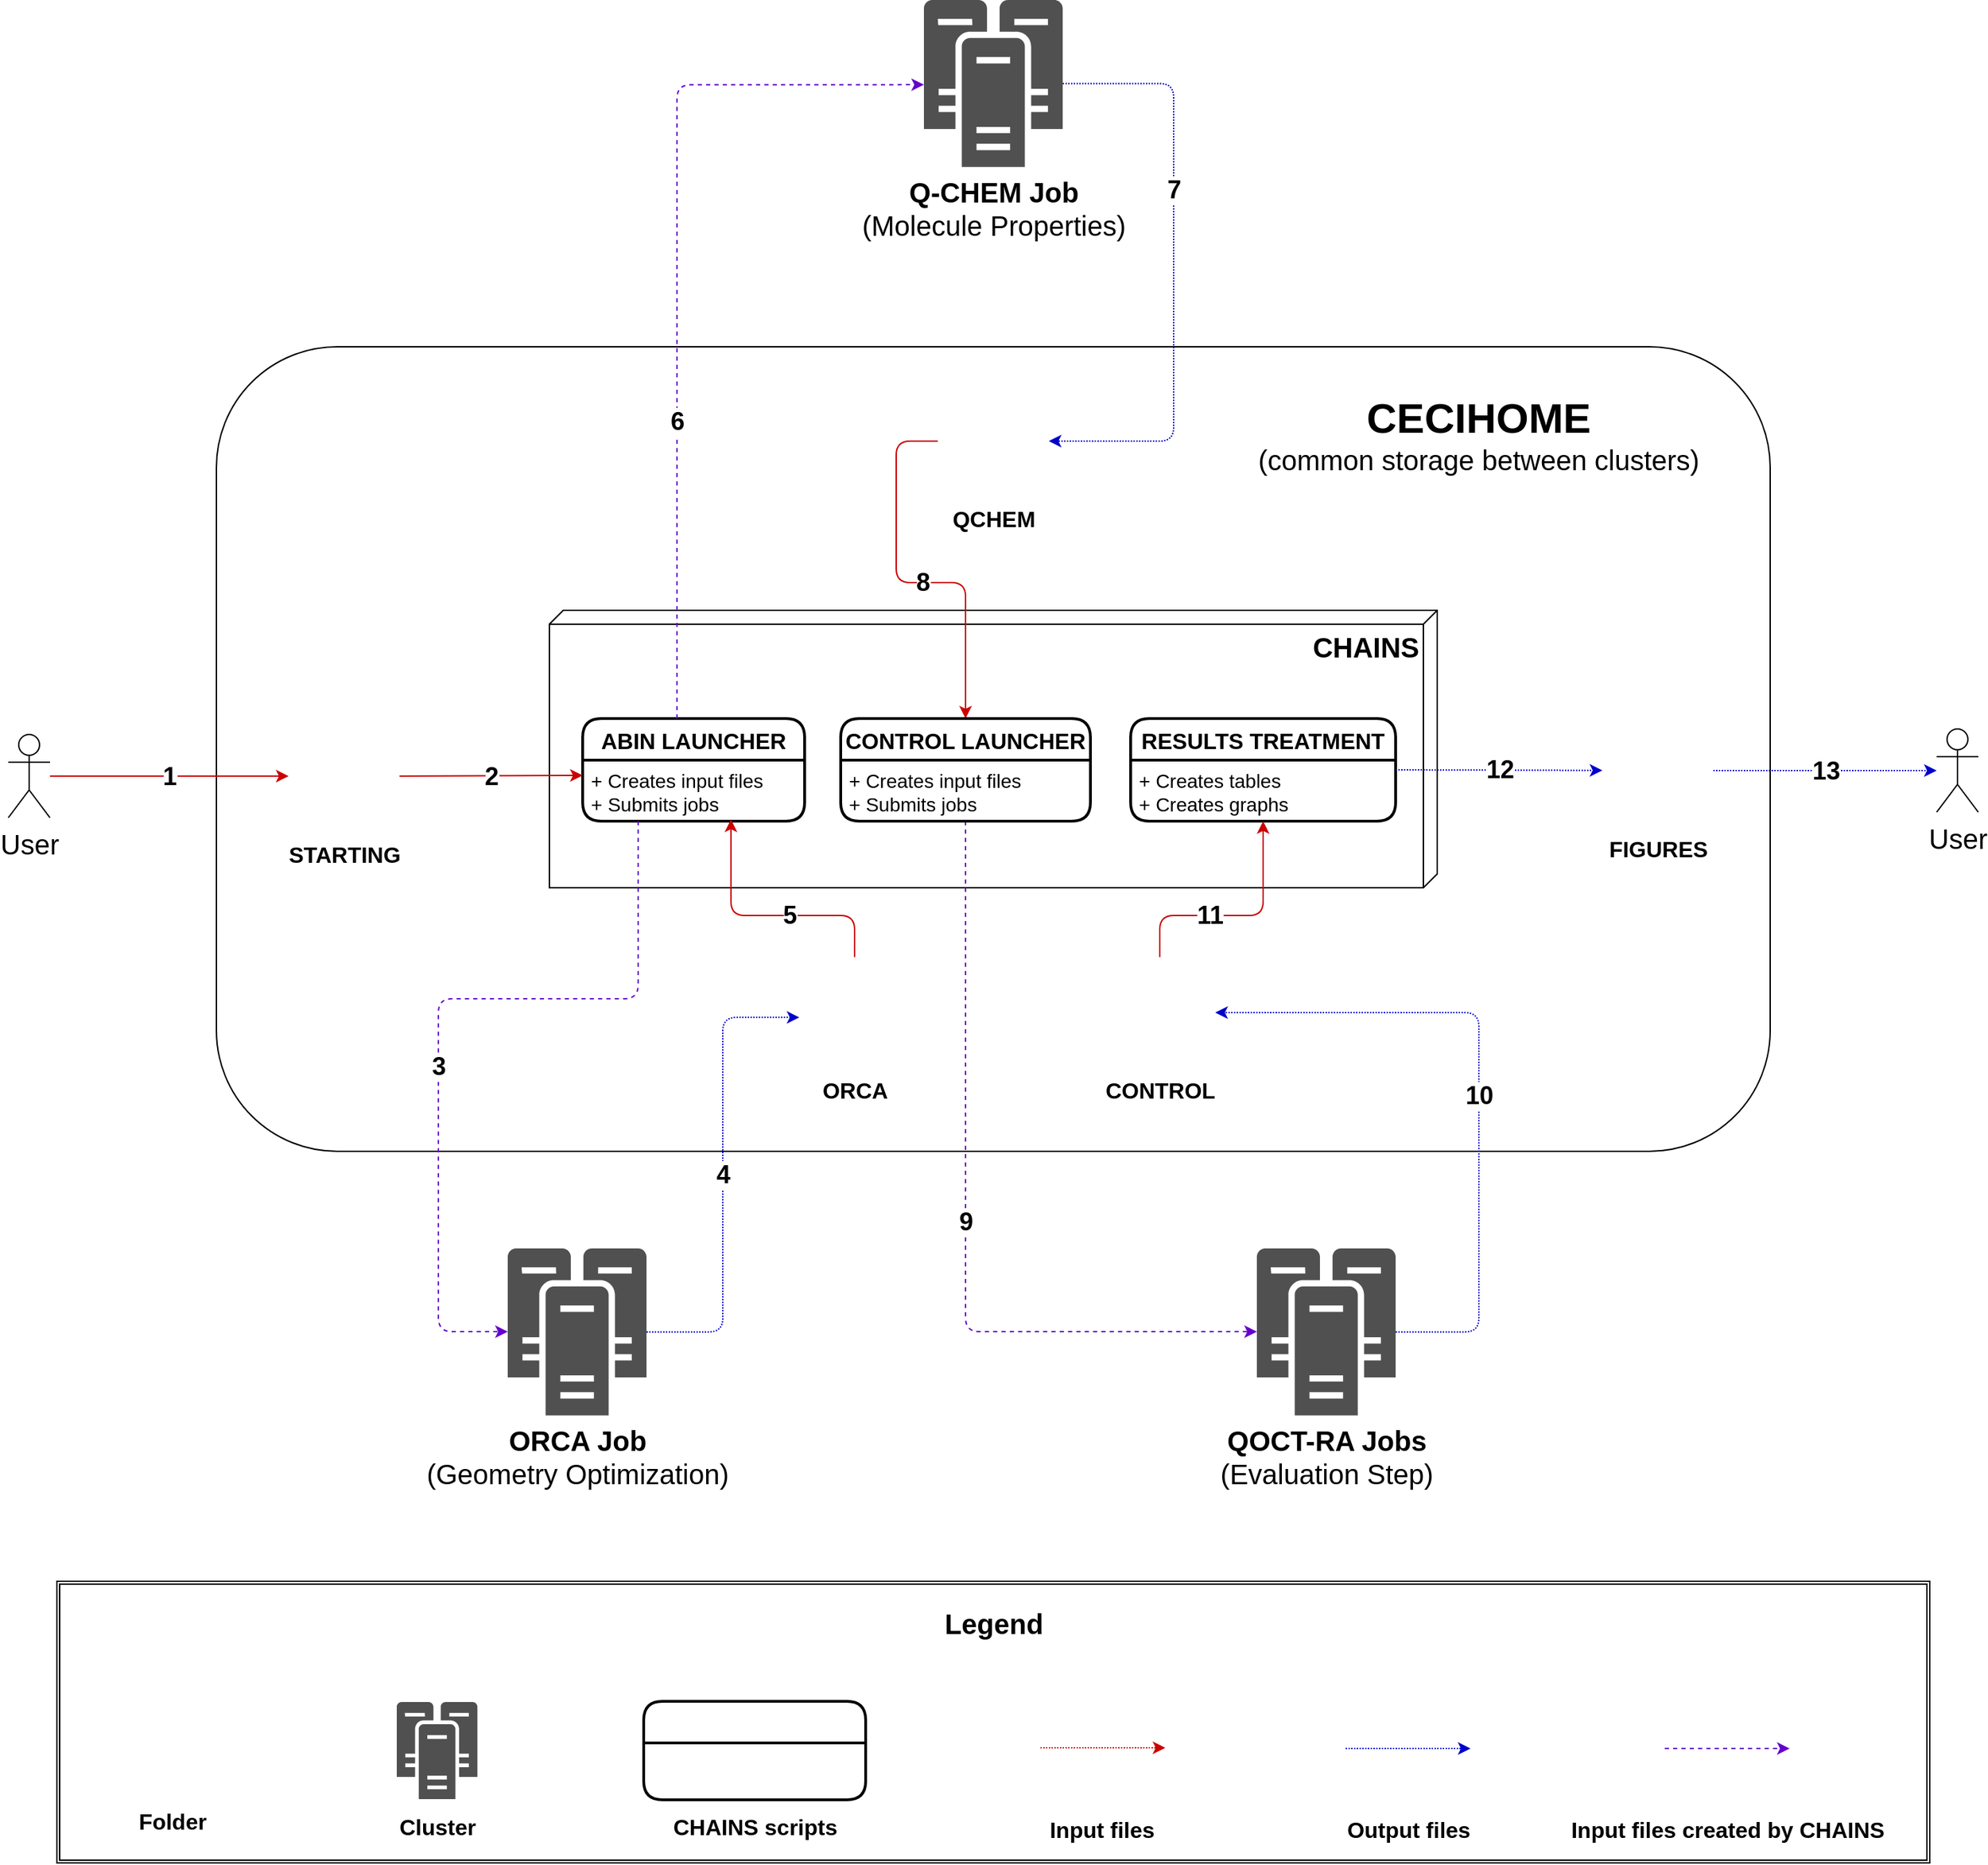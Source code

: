 <mxfile version="13.8.1" type="github">
  <diagram id="oDAFBVokc_pXZUpDWFh-" name="Page-1">
    <mxGraphModel dx="2048" dy="1297" grid="1" gridSize="10" guides="1" tooltips="1" connect="1" arrows="1" fold="1" page="1" pageScale="1" pageWidth="1500" pageHeight="1200" math="0" shadow="0">
      <root>
        <mxCell id="0" />
        <mxCell id="1" parent="0" />
        <mxCell id="7hMAUDIdM-frHvh-ObMO-21" value="" style="shape=ext;double=1;rounded=0;whiteSpace=wrap;html=1;fontSize=20;" vertex="1" parent="1">
          <mxGeometry x="75" y="1200" width="1350" height="203" as="geometry" />
        </mxCell>
        <mxCell id="QxO57SGYFA1e94odiCVw-58" value="" style="whiteSpace=wrap;html=1;fontSize=20;align=right;rounded=1;" parent="1" vertex="1">
          <mxGeometry x="190" y="310" width="1120" height="580" as="geometry" />
        </mxCell>
        <mxCell id="QxO57SGYFA1e94odiCVw-16" value="&lt;div style=&quot;font-size: 20px&quot; align=&quot;right&quot;&gt;&lt;b style=&quot;font-size: 20px&quot;&gt;CHAINS&lt;/b&gt;&lt;/div&gt;" style="verticalAlign=top;align=right;spacingTop=8;spacingLeft=2;spacingRight=12;shape=cube;size=10;direction=south;fontStyle=0;html=1;fontSize=20;rounded=1;" parent="1" vertex="1">
          <mxGeometry x="430" y="500" width="640" height="200" as="geometry" />
        </mxCell>
        <mxCell id="QxO57SGYFA1e94odiCVw-7" value="&lt;span style=&quot;font-size: 16px&quot;&gt;STARTING&lt;/span&gt;" style="shape=image;html=1;verticalAlign=top;verticalLabelPosition=bottom;labelBackgroundColor=#ffffff;imageAspect=0;aspect=fixed;image=https://cdn2.iconfinder.com/data/icons/essential-web-3/50/folder-open-storage-file-organize-128.png;fontSize=16;fontStyle=1;rounded=1;" parent="1" vertex="1">
          <mxGeometry x="242" y="579.5" width="80" height="80" as="geometry" />
        </mxCell>
        <mxCell id="QxO57SGYFA1e94odiCVw-10" value="&lt;div&gt;ORCA&lt;/div&gt;" style="shape=image;html=1;verticalAlign=top;verticalLabelPosition=bottom;labelBackgroundColor=#ffffff;imageAspect=0;aspect=fixed;image=https://cdn2.iconfinder.com/data/icons/essential-web-3/50/folder-open-storage-file-organize-128.png;fontSize=16;fontStyle=1;rounded=1;" parent="1" vertex="1">
          <mxGeometry x="610" y="750" width="80" height="80" as="geometry" />
        </mxCell>
        <mxCell id="QxO57SGYFA1e94odiCVw-11" value="QCHEM" style="shape=image;html=1;verticalAlign=top;verticalLabelPosition=bottom;labelBackgroundColor=#ffffff;imageAspect=0;aspect=fixed;image=https://cdn2.iconfinder.com/data/icons/essential-web-3/50/folder-open-storage-file-organize-128.png;fontSize=16;fontStyle=1;rounded=1;" parent="1" vertex="1">
          <mxGeometry x="710" y="338" width="80" height="80" as="geometry" />
        </mxCell>
        <mxCell id="QxO57SGYFA1e94odiCVw-12" value="&lt;div&gt;CONTROL&lt;/div&gt;" style="shape=image;html=1;verticalAlign=top;verticalLabelPosition=bottom;labelBackgroundColor=#ffffff;imageAspect=0;aspect=fixed;image=https://cdn2.iconfinder.com/data/icons/essential-web-3/50/folder-open-storage-file-organize-128.png;fontSize=16;fontStyle=1;rounded=1;" parent="1" vertex="1">
          <mxGeometry x="830" y="750" width="80" height="80" as="geometry" />
        </mxCell>
        <mxCell id="QxO57SGYFA1e94odiCVw-13" value="FIGURES" style="shape=image;html=1;verticalAlign=top;verticalLabelPosition=bottom;labelBackgroundColor=#ffffff;imageAspect=0;aspect=fixed;image=https://cdn2.iconfinder.com/data/icons/essential-web-3/50/folder-open-storage-file-organize-128.png;fontSize=16;fontStyle=1;rounded=1;" parent="1" vertex="1">
          <mxGeometry x="1189" y="575.5" width="80" height="80" as="geometry" />
        </mxCell>
        <mxCell id="QxO57SGYFA1e94odiCVw-34" value="&lt;b&gt;ORCA Job&lt;/b&gt; &lt;br&gt;(Geometry Optimization)" style="pointerEvents=1;shadow=0;dashed=0;html=1;strokeColor=none;fillColor=#505050;labelPosition=center;verticalLabelPosition=bottom;verticalAlign=top;outlineConnect=0;align=center;shape=mxgraph.office.servers.cluster_server;fontSize=20;aspect=fixed;rounded=1;" parent="1" vertex="1">
          <mxGeometry x="400" y="960" width="100" height="120.41" as="geometry" />
        </mxCell>
        <mxCell id="QxO57SGYFA1e94odiCVw-43" value="&lt;b&gt;Q-CHEM Job&lt;/b&gt; &lt;br&gt;(Molecule Properties)" style="pointerEvents=1;shadow=0;dashed=0;html=1;strokeColor=none;fillColor=#505050;labelPosition=center;verticalLabelPosition=bottom;verticalAlign=top;outlineConnect=0;align=center;shape=mxgraph.office.servers.cluster_server;fontSize=20;aspect=fixed;rounded=1;" parent="1" vertex="1">
          <mxGeometry x="700" y="60" width="100" height="120.41" as="geometry" />
        </mxCell>
        <mxCell id="QxO57SGYFA1e94odiCVw-48" value="&lt;b&gt;QOCT-RA Jobs&lt;/b&gt; &lt;br&gt;(Evaluation Step)" style="pointerEvents=1;shadow=0;dashed=0;html=1;strokeColor=none;fillColor=#505050;labelPosition=center;verticalLabelPosition=bottom;verticalAlign=top;outlineConnect=0;align=center;shape=mxgraph.office.servers.cluster_server;fontSize=20;aspect=fixed;rounded=1;" parent="1" vertex="1">
          <mxGeometry x="940" y="960" width="100" height="120.41" as="geometry" />
        </mxCell>
        <mxCell id="QxO57SGYFA1e94odiCVw-59" value="&lt;font style=&quot;font-size: 30px&quot;&gt;&lt;b&gt;CECIHOME&lt;/b&gt;&lt;/font&gt;&lt;br&gt;(common storage between clusters)" style="text;html=1;strokeColor=none;fillColor=none;align=center;verticalAlign=middle;whiteSpace=wrap;fontSize=20;rounded=1;" parent="1" vertex="1">
          <mxGeometry x="920" y="338" width="360" height="70" as="geometry" />
        </mxCell>
        <mxCell id="QxO57SGYFA1e94odiCVw-60" value="User" style="shape=umlActor;verticalLabelPosition=bottom;verticalAlign=top;html=1;outlineConnect=0;fontSize=20;align=center;rounded=1;" parent="1" vertex="1">
          <mxGeometry x="40" y="589.5" width="30" height="60" as="geometry" />
        </mxCell>
        <mxCell id="QxO57SGYFA1e94odiCVw-64" value="User" style="shape=umlActor;verticalLabelPosition=bottom;verticalAlign=top;html=1;outlineConnect=0;fontSize=20;align=center;rounded=1;" parent="1" vertex="1">
          <mxGeometry x="1430" y="585.5" width="30" height="60" as="geometry" />
        </mxCell>
        <mxCell id="QxO57SGYFA1e94odiCVw-25" value="ABIN LAUNCHER" style="swimlane;childLayout=stackLayout;horizontal=1;startSize=30;horizontalStack=0;fontSize=16;fontStyle=1;strokeWidth=2;resizeParent=0;resizeLast=1;shadow=0;dashed=0;align=center;rounded=1;" parent="1" vertex="1">
          <mxGeometry x="454" y="578" width="160" height="74" as="geometry" />
        </mxCell>
        <mxCell id="QxO57SGYFA1e94odiCVw-26" value="+ Creates input files&#xa;+ Submits jobs" style="align=left;strokeColor=none;fillColor=none;spacingLeft=4;fontSize=14;verticalAlign=top;resizable=0;rotatable=0;part=1;rounded=1;" parent="QxO57SGYFA1e94odiCVw-25" vertex="1">
          <mxGeometry y="30" width="160" height="44" as="geometry" />
        </mxCell>
        <mxCell id="QxO57SGYFA1e94odiCVw-29" value="RESULTS TREATMENT" style="swimlane;childLayout=stackLayout;horizontal=1;startSize=30;horizontalStack=0;fontSize=16;fontStyle=1;strokeWidth=2;resizeParent=0;resizeLast=1;shadow=0;dashed=0;align=center;rounded=1;" parent="1" vertex="1">
          <mxGeometry x="849" y="577.995" width="191" height="74.01" as="geometry" />
        </mxCell>
        <mxCell id="QxO57SGYFA1e94odiCVw-30" value="+ Creates tables&#xa;+ Creates graphs" style="align=left;strokeColor=none;fillColor=none;spacingLeft=4;fontSize=14;verticalAlign=top;resizable=0;rotatable=0;part=1;rounded=1;" parent="QxO57SGYFA1e94odiCVw-29" vertex="1">
          <mxGeometry y="30" width="191" height="44.01" as="geometry" />
        </mxCell>
        <mxCell id="eIyXIAfSM2_SocFCffGe-3" value="" style="endArrow=classic;html=1;fontSize=20;strokeColor=#CC0000;" parent="1" source="QxO57SGYFA1e94odiCVw-60" target="QxO57SGYFA1e94odiCVw-7" edge="1">
          <mxGeometry relative="1" as="geometry">
            <mxPoint x="70" y="734" as="sourcePoint" />
            <mxPoint x="170" y="734" as="targetPoint" />
          </mxGeometry>
        </mxCell>
        <mxCell id="eIyXIAfSM2_SocFCffGe-4" value="&lt;div style=&quot;font-size: 18px&quot;&gt;&lt;b&gt;&lt;font style=&quot;font-size: 18px&quot;&gt;1&lt;/font&gt;&lt;/b&gt;&lt;/div&gt;" style="edgeLabel;resizable=0;html=1;align=center;verticalAlign=middle;rounded=1;" parent="eIyXIAfSM2_SocFCffGe-3" connectable="0" vertex="1">
          <mxGeometry relative="1" as="geometry" />
        </mxCell>
        <mxCell id="eIyXIAfSM2_SocFCffGe-5" value="" style="endArrow=classic;html=1;fontSize=20;entryX=0;entryY=0.25;entryDx=0;entryDy=0;strokeColor=#CC0000;exitX=1;exitY=0.5;exitDx=0;exitDy=0;" parent="1" target="QxO57SGYFA1e94odiCVw-26" edge="1" source="QxO57SGYFA1e94odiCVw-7">
          <mxGeometry relative="1" as="geometry">
            <mxPoint x="298" y="620" as="sourcePoint" />
            <mxPoint x="400" y="740" as="targetPoint" />
          </mxGeometry>
        </mxCell>
        <mxCell id="eIyXIAfSM2_SocFCffGe-6" value="&lt;div style=&quot;font-size: 18px&quot;&gt;&lt;b&gt;2&lt;/b&gt;&lt;/div&gt;" style="edgeLabel;resizable=0;html=1;align=center;verticalAlign=middle;fontSize=18;rounded=1;" parent="eIyXIAfSM2_SocFCffGe-5" connectable="0" vertex="1">
          <mxGeometry relative="1" as="geometry" />
        </mxCell>
        <mxCell id="eIyXIAfSM2_SocFCffGe-8" value="" style="endArrow=classic;html=1;fontSize=20;jumpStyle=none;edgeStyle=orthogonalEdgeStyle;strokeColor=#6600CC;dashed=1;exitX=0.25;exitY=1;exitDx=0;exitDy=0;" parent="1" target="QxO57SGYFA1e94odiCVw-34" edge="1" source="QxO57SGYFA1e94odiCVw-26">
          <mxGeometry relative="1" as="geometry">
            <mxPoint x="510" y="650" as="sourcePoint" />
            <mxPoint x="470" y="620.25" as="targetPoint" />
            <Array as="points">
              <mxPoint x="494" y="780" />
              <mxPoint x="350" y="780" />
              <mxPoint x="350" y="1020" />
            </Array>
          </mxGeometry>
        </mxCell>
        <mxCell id="eIyXIAfSM2_SocFCffGe-9" value="&lt;b&gt;3&lt;/b&gt;" style="edgeLabel;resizable=0;html=1;align=center;verticalAlign=middle;fontSize=18;rounded=1;" parent="eIyXIAfSM2_SocFCffGe-8" connectable="0" vertex="1">
          <mxGeometry relative="1" as="geometry">
            <mxPoint y="39.71" as="offset" />
          </mxGeometry>
        </mxCell>
        <mxCell id="eIyXIAfSM2_SocFCffGe-10" value="" style="endArrow=classic;html=1;fontSize=20;jumpStyle=none;entryX=0.003;entryY=0.543;entryDx=0;entryDy=0;entryPerimeter=0;edgeStyle=orthogonalEdgeStyle;strokeColor=#0000CC;dashed=1;dashPattern=1 1;" parent="1" source="QxO57SGYFA1e94odiCVw-34" target="QxO57SGYFA1e94odiCVw-10" edge="1">
          <mxGeometry relative="1" as="geometry">
            <mxPoint x="590" y="720" as="sourcePoint" />
            <mxPoint x="530" y="1030" as="targetPoint" />
          </mxGeometry>
        </mxCell>
        <mxCell id="eIyXIAfSM2_SocFCffGe-11" value="&lt;b&gt;4&lt;/b&gt;" style="edgeLabel;resizable=0;html=1;align=center;verticalAlign=middle;fontSize=18;rounded=1;" parent="eIyXIAfSM2_SocFCffGe-10" connectable="0" vertex="1">
          <mxGeometry relative="1" as="geometry" />
        </mxCell>
        <mxCell id="eIyXIAfSM2_SocFCffGe-14" value="" style="endArrow=classic;html=1;fontSize=20;jumpStyle=none;entryX=0.668;entryY=0.972;entryDx=0;entryDy=0;entryPerimeter=0;edgeStyle=orthogonalEdgeStyle;exitX=0.5;exitY=0;exitDx=0;exitDy=0;strokeColor=#CC0000;" parent="1" source="QxO57SGYFA1e94odiCVw-10" target="QxO57SGYFA1e94odiCVw-26" edge="1">
          <mxGeometry relative="1" as="geometry">
            <mxPoint x="510" y="1030.2" as="sourcePoint" />
            <mxPoint x="620.24" y="803.44" as="targetPoint" />
            <Array as="points">
              <mxPoint x="650" y="720" />
              <mxPoint x="561" y="720" />
            </Array>
          </mxGeometry>
        </mxCell>
        <mxCell id="eIyXIAfSM2_SocFCffGe-15" value="&lt;b&gt;5&lt;/b&gt;" style="edgeLabel;resizable=0;html=1;align=center;verticalAlign=middle;fontSize=18;rounded=1;" parent="eIyXIAfSM2_SocFCffGe-14" connectable="0" vertex="1">
          <mxGeometry relative="1" as="geometry">
            <mxPoint x="17" as="offset" />
          </mxGeometry>
        </mxCell>
        <mxCell id="eIyXIAfSM2_SocFCffGe-18" value="" style="endArrow=classic;html=1;fontSize=20;edgeStyle=orthogonalEdgeStyle;entryX=1;entryY=0.5;entryDx=0;entryDy=0;strokeColor=#0000CC;dashed=1;dashPattern=1 1;" parent="1" source="QxO57SGYFA1e94odiCVw-43" target="QxO57SGYFA1e94odiCVw-11" edge="1">
          <mxGeometry relative="1" as="geometry">
            <mxPoint x="650" y="260" as="sourcePoint" />
            <mxPoint x="760" y="338" as="targetPoint" />
            <Array as="points">
              <mxPoint x="880" y="120" />
              <mxPoint x="880" y="378" />
            </Array>
          </mxGeometry>
        </mxCell>
        <mxCell id="eIyXIAfSM2_SocFCffGe-19" value="&lt;b&gt;7&lt;/b&gt;" style="edgeLabel;resizable=0;html=1;align=center;verticalAlign=middle;fontSize=18;rounded=1;" parent="eIyXIAfSM2_SocFCffGe-18" connectable="0" vertex="1">
          <mxGeometry relative="1" as="geometry">
            <mxPoint y="-57.2" as="offset" />
          </mxGeometry>
        </mxCell>
        <mxCell id="eIyXIAfSM2_SocFCffGe-20" value="" style="endArrow=classic;html=1;fontSize=20;entryX=0.5;entryY=0;entryDx=0;entryDy=0;exitX=0;exitY=0.5;exitDx=0;exitDy=0;edgeStyle=orthogonalEdgeStyle;strokeColor=#CC0000;" parent="1" source="QxO57SGYFA1e94odiCVw-11" target="QxO57SGYFA1e94odiCVw-27" edge="1">
          <mxGeometry relative="1" as="geometry">
            <mxPoint x="658" y="470" as="sourcePoint" />
            <mxPoint x="830" y="470.25" as="targetPoint" />
            <Array as="points">
              <mxPoint x="680" y="378" />
              <mxPoint x="680" y="480" />
              <mxPoint x="730" y="480" />
            </Array>
          </mxGeometry>
        </mxCell>
        <mxCell id="eIyXIAfSM2_SocFCffGe-21" value="&lt;div style=&quot;font-size: 18px&quot;&gt;&lt;b&gt;8&lt;/b&gt;&lt;/div&gt;" style="edgeLabel;resizable=0;html=1;align=center;verticalAlign=middle;fontSize=18;rounded=1;" parent="eIyXIAfSM2_SocFCffGe-20" connectable="0" vertex="1">
          <mxGeometry relative="1" as="geometry">
            <mxPoint x="11" as="offset" />
          </mxGeometry>
        </mxCell>
        <mxCell id="eIyXIAfSM2_SocFCffGe-22" value="" style="endArrow=classic;html=1;fontSize=20;exitX=0.5;exitY=1;exitDx=0;exitDy=0;edgeStyle=orthogonalEdgeStyle;strokeColor=#6600CC;dashed=1;" parent="1" source="QxO57SGYFA1e94odiCVw-27" target="QxO57SGYFA1e94odiCVw-48" edge="1">
          <mxGeometry relative="1" as="geometry">
            <mxPoint x="750" y="878.41" as="sourcePoint" />
            <mxPoint x="790" y="1080.41" as="targetPoint" />
            <Array as="points">
              <mxPoint x="730" y="1020" />
            </Array>
          </mxGeometry>
        </mxCell>
        <mxCell id="eIyXIAfSM2_SocFCffGe-23" value="&lt;b&gt;9&lt;/b&gt;" style="edgeLabel;resizable=0;html=1;align=center;verticalAlign=middle;fontSize=18;rounded=1;" parent="eIyXIAfSM2_SocFCffGe-22" connectable="0" vertex="1">
          <mxGeometry relative="1" as="geometry">
            <mxPoint as="offset" />
          </mxGeometry>
        </mxCell>
        <mxCell id="eIyXIAfSM2_SocFCffGe-24" value="" style="endArrow=classic;html=1;fontSize=20;entryX=1;entryY=0.5;entryDx=0;entryDy=0;edgeStyle=orthogonalEdgeStyle;strokeColor=#0000CC;dashed=1;dashPattern=1 1;" parent="1" source="QxO57SGYFA1e94odiCVw-48" target="QxO57SGYFA1e94odiCVw-12" edge="1">
          <mxGeometry relative="1" as="geometry">
            <mxPoint x="720" y="388" as="sourcePoint" />
            <mxPoint x="760" y="590" as="targetPoint" />
            <Array as="points">
              <mxPoint x="1100" y="1020" />
              <mxPoint x="1100" y="790" />
            </Array>
          </mxGeometry>
        </mxCell>
        <mxCell id="eIyXIAfSM2_SocFCffGe-25" value="&lt;b&gt;10&lt;/b&gt;" style="edgeLabel;resizable=0;html=1;align=center;verticalAlign=middle;fontSize=18;rounded=1;" parent="eIyXIAfSM2_SocFCffGe-24" connectable="0" vertex="1">
          <mxGeometry relative="1" as="geometry">
            <mxPoint y="9.8" as="offset" />
          </mxGeometry>
        </mxCell>
        <mxCell id="eIyXIAfSM2_SocFCffGe-26" value="" style="endArrow=classic;html=1;fontSize=20;jumpStyle=none;edgeStyle=orthogonalEdgeStyle;strokeColor=#CC0000;entryX=0.5;entryY=1;entryDx=0;entryDy=0;" parent="1" source="QxO57SGYFA1e94odiCVw-12" target="QxO57SGYFA1e94odiCVw-30" edge="1">
          <mxGeometry relative="1" as="geometry">
            <mxPoint x="873.12" y="750" as="sourcePoint" />
            <mxPoint x="949" y="654" as="targetPoint" />
            <Array as="points">
              <mxPoint x="870" y="720" />
              <mxPoint x="945" y="720" />
            </Array>
          </mxGeometry>
        </mxCell>
        <mxCell id="eIyXIAfSM2_SocFCffGe-27" value="&lt;div&gt;&lt;b&gt;11&lt;/b&gt;&lt;/div&gt;" style="edgeLabel;resizable=0;html=1;align=center;verticalAlign=middle;fontSize=18;rounded=1;" parent="eIyXIAfSM2_SocFCffGe-26" connectable="0" vertex="1">
          <mxGeometry relative="1" as="geometry">
            <mxPoint x="-20" as="offset" />
          </mxGeometry>
        </mxCell>
        <mxCell id="eIyXIAfSM2_SocFCffGe-28" value="" style="endArrow=classic;html=1;fontSize=20;exitX=1;exitY=0.5;exitDx=0;exitDy=0;strokeColor=#0000CC;dashed=1;dashPattern=1 1;" parent="1" source="QxO57SGYFA1e94odiCVw-29" target="QxO57SGYFA1e94odiCVw-13" edge="1">
          <mxGeometry relative="1" as="geometry">
            <mxPoint x="1032" y="690" as="sourcePoint" />
            <mxPoint x="1204" y="690.25" as="targetPoint" />
          </mxGeometry>
        </mxCell>
        <mxCell id="eIyXIAfSM2_SocFCffGe-29" value="&lt;b&gt;12&lt;/b&gt;" style="edgeLabel;resizable=0;html=1;align=center;verticalAlign=middle;fontSize=18;rounded=1;" parent="eIyXIAfSM2_SocFCffGe-28" connectable="0" vertex="1">
          <mxGeometry relative="1" as="geometry" />
        </mxCell>
        <mxCell id="eIyXIAfSM2_SocFCffGe-30" value="" style="endArrow=classic;html=1;fontSize=20;exitX=1;exitY=0.5;exitDx=0;exitDy=0;strokeColor=#0000CC;dashed=1;dashPattern=1 1;" parent="1" source="QxO57SGYFA1e94odiCVw-13" target="QxO57SGYFA1e94odiCVw-64" edge="1">
          <mxGeometry relative="1" as="geometry">
            <mxPoint x="1280" y="700.0" as="sourcePoint" />
            <mxPoint x="1454" y="700" as="targetPoint" />
          </mxGeometry>
        </mxCell>
        <mxCell id="eIyXIAfSM2_SocFCffGe-31" value="&lt;b&gt;13&lt;/b&gt;" style="edgeLabel;resizable=0;html=1;align=center;verticalAlign=middle;fontSize=18;rounded=1;" parent="eIyXIAfSM2_SocFCffGe-30" connectable="0" vertex="1">
          <mxGeometry relative="1" as="geometry" />
        </mxCell>
        <mxCell id="eIyXIAfSM2_SocFCffGe-32" value="" style="endArrow=classic;html=1;fontSize=20;jumpStyle=none;exitX=0.425;exitY=0;exitDx=0;exitDy=0;edgeStyle=orthogonalEdgeStyle;strokeColor=#6600CC;dashed=1;exitPerimeter=0;" parent="1" edge="1" source="QxO57SGYFA1e94odiCVw-25">
          <mxGeometry relative="1" as="geometry">
            <mxPoint x="550" y="580" as="sourcePoint" />
            <mxPoint x="700" y="121.059" as="targetPoint" />
            <Array as="points">
              <mxPoint x="522" y="121" />
            </Array>
          </mxGeometry>
        </mxCell>
        <mxCell id="eIyXIAfSM2_SocFCffGe-33" value="&lt;b&gt;6&lt;/b&gt;" style="edgeLabel;resizable=0;html=1;align=center;verticalAlign=middle;fontSize=18;rounded=1;" parent="eIyXIAfSM2_SocFCffGe-32" connectable="0" vertex="1">
          <mxGeometry relative="1" as="geometry">
            <mxPoint y="103" as="offset" />
          </mxGeometry>
        </mxCell>
        <mxCell id="7hMAUDIdM-frHvh-ObMO-1" value="Folder" style="shape=image;html=1;verticalAlign=top;verticalLabelPosition=bottom;labelBackgroundColor=#ffffff;imageAspect=0;aspect=fixed;image=https://cdn2.iconfinder.com/data/icons/essential-web-3/50/folder-open-storage-file-organize-128.png;fontSize=16;fontStyle=1;rounded=1;" vertex="1" parent="1">
          <mxGeometry x="123" y="1287" width="70" height="70" as="geometry" />
        </mxCell>
        <mxCell id="7hMAUDIdM-frHvh-ObMO-2" value="&lt;b&gt;&lt;font style=&quot;font-size: 16px&quot;&gt;Cluster&lt;/font&gt;&lt;/b&gt;" style="pointerEvents=1;shadow=0;dashed=0;html=1;strokeColor=none;fillColor=#505050;labelPosition=center;verticalLabelPosition=bottom;verticalAlign=top;outlineConnect=0;align=center;shape=mxgraph.office.servers.cluster_server;fontSize=20;aspect=fixed;rounded=1;" vertex="1" parent="1">
          <mxGeometry x="320" y="1287" width="58.13" height="70" as="geometry" />
        </mxCell>
        <mxCell id="7hMAUDIdM-frHvh-ObMO-10" value="" style="group" vertex="1" connectable="0" parent="1">
          <mxGeometry x="498" y="1286.5" width="160" height="110.5" as="geometry" />
        </mxCell>
        <mxCell id="7hMAUDIdM-frHvh-ObMO-3" value="" style="swimlane;childLayout=stackLayout;horizontal=1;startSize=30;horizontalStack=0;fontSize=14;fontStyle=1;strokeWidth=2;resizeParent=0;resizeLast=1;shadow=0;dashed=0;align=center;rounded=1;aspect=fixed;container=0;" vertex="1" parent="7hMAUDIdM-frHvh-ObMO-10">
          <mxGeometry width="160" height="71" as="geometry" />
        </mxCell>
        <mxCell id="7hMAUDIdM-frHvh-ObMO-9" value="CHAINS scripts" style="text;strokeColor=none;fillColor=none;html=1;fontSize=16;fontStyle=1;verticalAlign=middle;align=center;container=0;" vertex="1" parent="7hMAUDIdM-frHvh-ObMO-10">
          <mxGeometry x="10" y="70.5" width="140" height="40" as="geometry" />
        </mxCell>
        <mxCell id="7hMAUDIdM-frHvh-ObMO-16" value="" style="group" vertex="1" connectable="0" parent="1">
          <mxGeometry x="778" y="1320" width="100" height="77" as="geometry" />
        </mxCell>
        <mxCell id="7hMAUDIdM-frHvh-ObMO-5" value="" style="endArrow=classic;html=1;dashed=1;dashPattern=1 1;strokeColor=#CC0000;" edge="1" parent="7hMAUDIdM-frHvh-ObMO-16">
          <mxGeometry width="50" height="50" relative="1" as="geometry">
            <mxPoint x="6" as="sourcePoint" />
            <mxPoint x="96" as="targetPoint" />
          </mxGeometry>
        </mxCell>
        <mxCell id="7hMAUDIdM-frHvh-ObMO-11" value="&lt;span&gt;&lt;font style=&quot;font-size: 16px&quot;&gt;&lt;font style=&quot;font-size: 16px&quot;&gt;Input&lt;/font&gt; files&lt;br&gt;&lt;/font&gt;&lt;/span&gt;" style="text;strokeColor=none;fillColor=none;html=1;fontSize=24;fontStyle=1;verticalAlign=middle;align=center;" vertex="1" parent="7hMAUDIdM-frHvh-ObMO-16">
          <mxGeometry y="37" width="100" height="40" as="geometry" />
        </mxCell>
        <mxCell id="7hMAUDIdM-frHvh-ObMO-17" value="" style="group" vertex="1" connectable="0" parent="1">
          <mxGeometry x="999" y="1320.5" width="100" height="76.5" as="geometry" />
        </mxCell>
        <mxCell id="7hMAUDIdM-frHvh-ObMO-6" value="" style="endArrow=classic;html=1;dashed=1;dashPattern=1 1;strokeColor=#0000CC;" edge="1" parent="7hMAUDIdM-frHvh-ObMO-17">
          <mxGeometry width="50" height="50" relative="1" as="geometry">
            <mxPoint x="5" as="sourcePoint" />
            <mxPoint x="95" as="targetPoint" />
          </mxGeometry>
        </mxCell>
        <mxCell id="7hMAUDIdM-frHvh-ObMO-12" value="&lt;span&gt;&lt;font style=&quot;font-size: 16px&quot;&gt;&lt;font style=&quot;font-size: 16px&quot;&gt;Output&lt;/font&gt; files&lt;br&gt;&lt;/font&gt;&lt;/span&gt;" style="text;strokeColor=none;fillColor=none;html=1;fontSize=24;fontStyle=1;verticalAlign=middle;align=center;" vertex="1" parent="7hMAUDIdM-frHvh-ObMO-17">
          <mxGeometry y="36.5" width="100" height="40" as="geometry" />
        </mxCell>
        <mxCell id="7hMAUDIdM-frHvh-ObMO-18" value="" style="group" vertex="1" connectable="0" parent="1">
          <mxGeometry x="1159" y="1320.5" width="240" height="76.5" as="geometry" />
        </mxCell>
        <mxCell id="7hMAUDIdM-frHvh-ObMO-7" value="" style="endArrow=classic;html=1;dashed=1;strokeColor=#6600CC;" edge="1" parent="7hMAUDIdM-frHvh-ObMO-18">
          <mxGeometry width="50" height="50" relative="1" as="geometry">
            <mxPoint x="75" as="sourcePoint" />
            <mxPoint x="165" as="targetPoint" />
          </mxGeometry>
        </mxCell>
        <mxCell id="7hMAUDIdM-frHvh-ObMO-14" value="&lt;font style=&quot;font-size: 16px&quot;&gt;&lt;span&gt;&lt;font style=&quot;font-size: 16px&quot;&gt;&lt;font style=&quot;font-size: 16px&quot;&gt;Input&lt;/font&gt; files&lt;/font&gt;&lt;/span&gt; created by CHAINS&lt;br&gt;&lt;/font&gt;" style="text;strokeColor=none;fillColor=none;html=1;fontSize=24;fontStyle=1;verticalAlign=middle;align=center;" vertex="1" parent="7hMAUDIdM-frHvh-ObMO-18">
          <mxGeometry y="36.5" width="240" height="40" as="geometry" />
        </mxCell>
        <mxCell id="QxO57SGYFA1e94odiCVw-27" value="CONTROL LAUNCHER" style="swimlane;childLayout=stackLayout;horizontal=1;startSize=30;horizontalStack=0;fontSize=16;fontStyle=1;strokeWidth=2;resizeParent=0;resizeLast=1;shadow=0;dashed=0;align=center;rounded=1;" parent="1" vertex="1">
          <mxGeometry x="640" y="578" width="180" height="74" as="geometry" />
        </mxCell>
        <mxCell id="QxO57SGYFA1e94odiCVw-28" value="+ Creates input files&#xa;+ Submits jobs" style="align=left;strokeColor=none;fillColor=none;spacingLeft=4;fontSize=14;verticalAlign=top;resizable=0;rotatable=0;part=1;rounded=1;" parent="QxO57SGYFA1e94odiCVw-27" vertex="1">
          <mxGeometry y="30" width="180" height="44" as="geometry" />
        </mxCell>
        <mxCell id="7hMAUDIdM-frHvh-ObMO-19" value="Legend" style="text;strokeColor=none;fillColor=none;html=1;fontSize=20;fontStyle=1;verticalAlign=middle;align=center;sketch=1;" vertex="1" parent="1">
          <mxGeometry x="700" y="1210" width="100" height="40" as="geometry" />
        </mxCell>
      </root>
    </mxGraphModel>
  </diagram>
</mxfile>
